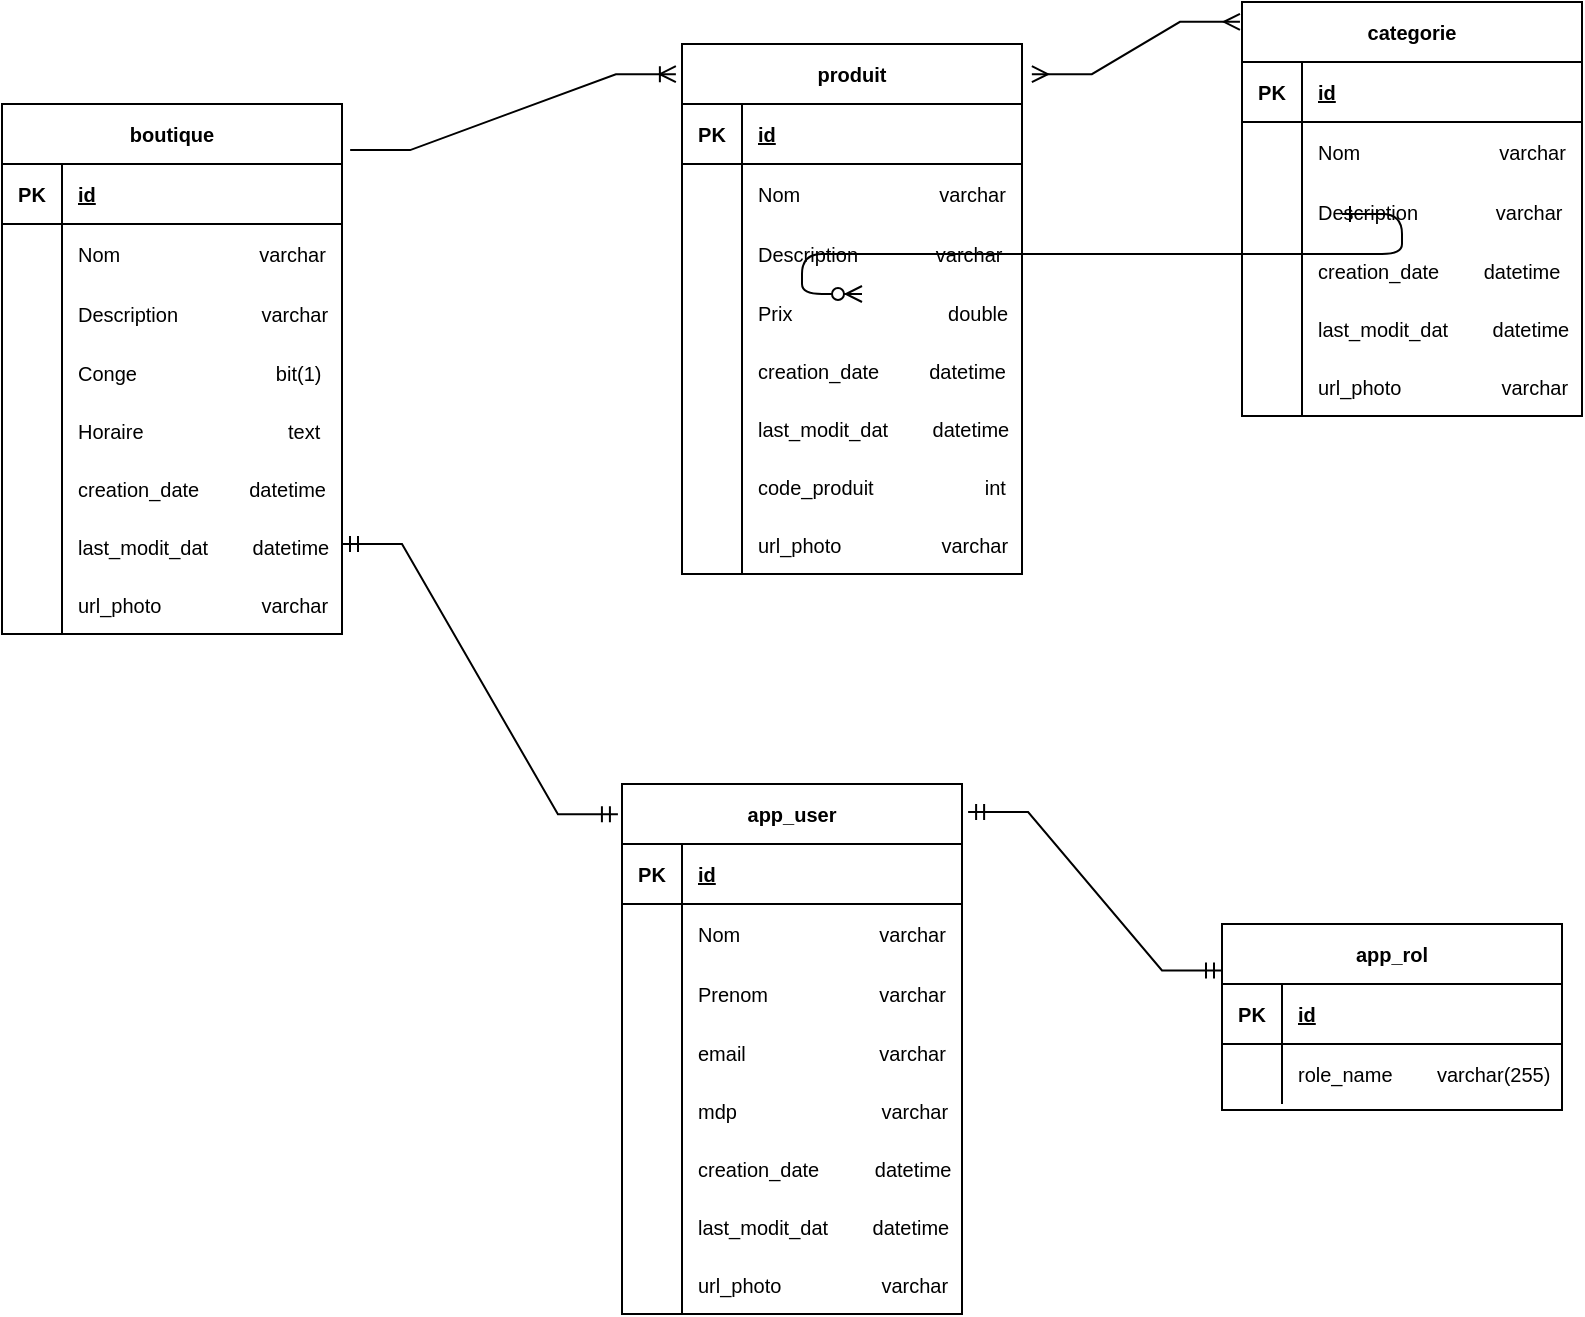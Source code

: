 <mxfile version="20.8.20" type="github">
  <diagram id="R2lEEEUBdFMjLlhIrx00" name="Page-1">
    <mxGraphModel dx="733" dy="408" grid="1" gridSize="10" guides="1" tooltips="1" connect="1" arrows="1" fold="1" page="1" pageScale="1" pageWidth="850" pageHeight="1100" math="0" shadow="0" extFonts="Permanent Marker^https://fonts.googleapis.com/css?family=Permanent+Marker">
      <root>
        <mxCell id="0" />
        <mxCell id="1" parent="0" />
        <mxCell id="C-vyLk0tnHw3VtMMgP7b-12" value="" style="edgeStyle=entityRelationEdgeStyle;endArrow=ERzeroToMany;startArrow=ERone;endFill=1;startFill=0;" parent="1" target="C-vyLk0tnHw3VtMMgP7b-17" edge="1">
          <mxGeometry width="100" height="100" relative="1" as="geometry">
            <mxPoint x="700" y="165" as="sourcePoint" />
            <mxPoint x="460" y="205" as="targetPoint" />
          </mxGeometry>
        </mxCell>
        <mxCell id="xOh4gRkhBfYzAbslTxhH-2" value="boutique" style="shape=table;startSize=30;container=1;collapsible=1;childLayout=tableLayout;fixedRows=1;rowLines=0;fontStyle=1;align=center;resizeLast=1;strokeWidth=1;fontSize=10;" vertex="1" parent="1">
          <mxGeometry x="30" y="110" width="170" height="265" as="geometry" />
        </mxCell>
        <mxCell id="xOh4gRkhBfYzAbslTxhH-3" value="" style="shape=tableRow;horizontal=0;startSize=0;swimlaneHead=0;swimlaneBody=0;fillColor=none;collapsible=0;dropTarget=0;points=[[0,0.5],[1,0.5]];portConstraint=eastwest;top=0;left=0;right=0;bottom=1;strokeWidth=1;fontSize=10;" vertex="1" parent="xOh4gRkhBfYzAbslTxhH-2">
          <mxGeometry y="30" width="170" height="30" as="geometry" />
        </mxCell>
        <mxCell id="xOh4gRkhBfYzAbslTxhH-4" value="PK" style="shape=partialRectangle;connectable=0;fillColor=none;top=0;left=0;bottom=0;right=0;fontStyle=1;overflow=hidden;strokeWidth=1;fontSize=10;" vertex="1" parent="xOh4gRkhBfYzAbslTxhH-3">
          <mxGeometry width="30" height="30" as="geometry">
            <mxRectangle width="30" height="30" as="alternateBounds" />
          </mxGeometry>
        </mxCell>
        <mxCell id="xOh4gRkhBfYzAbslTxhH-5" value="id" style="shape=partialRectangle;connectable=0;fillColor=none;top=0;left=0;bottom=0;right=0;align=left;spacingLeft=6;fontStyle=5;overflow=hidden;strokeWidth=1;fontSize=10;" vertex="1" parent="xOh4gRkhBfYzAbslTxhH-3">
          <mxGeometry x="30" width="140" height="30" as="geometry">
            <mxRectangle width="140" height="30" as="alternateBounds" />
          </mxGeometry>
        </mxCell>
        <mxCell id="xOh4gRkhBfYzAbslTxhH-6" value="" style="shape=tableRow;horizontal=0;startSize=0;swimlaneHead=0;swimlaneBody=0;fillColor=none;collapsible=0;dropTarget=0;points=[[0,0.5],[1,0.5]];portConstraint=eastwest;top=0;left=0;right=0;bottom=0;strokeWidth=1;fontSize=10;" vertex="1" parent="xOh4gRkhBfYzAbslTxhH-2">
          <mxGeometry y="60" width="170" height="30" as="geometry" />
        </mxCell>
        <mxCell id="xOh4gRkhBfYzAbslTxhH-7" value="" style="shape=partialRectangle;connectable=0;fillColor=none;top=0;left=0;bottom=0;right=0;editable=1;overflow=hidden;strokeWidth=1;fontSize=10;" vertex="1" parent="xOh4gRkhBfYzAbslTxhH-6">
          <mxGeometry width="30" height="30" as="geometry">
            <mxRectangle width="30" height="30" as="alternateBounds" />
          </mxGeometry>
        </mxCell>
        <mxCell id="xOh4gRkhBfYzAbslTxhH-8" value="Nom                         varchar" style="shape=partialRectangle;connectable=0;fillColor=none;top=0;left=0;bottom=0;right=0;align=left;spacingLeft=6;overflow=hidden;strokeWidth=1;fontSize=10;" vertex="1" parent="xOh4gRkhBfYzAbslTxhH-6">
          <mxGeometry x="30" width="140" height="30" as="geometry">
            <mxRectangle width="140" height="30" as="alternateBounds" />
          </mxGeometry>
        </mxCell>
        <mxCell id="xOh4gRkhBfYzAbslTxhH-9" value="" style="shape=tableRow;horizontal=0;startSize=0;swimlaneHead=0;swimlaneBody=0;fillColor=none;collapsible=0;dropTarget=0;points=[[0,0.5],[1,0.5]];portConstraint=eastwest;top=0;left=0;right=0;bottom=0;strokeWidth=1;fontSize=10;" vertex="1" parent="xOh4gRkhBfYzAbslTxhH-2">
          <mxGeometry y="90" width="170" height="30" as="geometry" />
        </mxCell>
        <mxCell id="xOh4gRkhBfYzAbslTxhH-10" value="" style="shape=partialRectangle;connectable=0;fillColor=none;top=0;left=0;bottom=0;right=0;editable=1;overflow=hidden;strokeWidth=1;fontSize=10;" vertex="1" parent="xOh4gRkhBfYzAbslTxhH-9">
          <mxGeometry width="30" height="30" as="geometry">
            <mxRectangle width="30" height="30" as="alternateBounds" />
          </mxGeometry>
        </mxCell>
        <mxCell id="xOh4gRkhBfYzAbslTxhH-11" value="Description               varchar" style="shape=partialRectangle;connectable=0;fillColor=none;top=0;left=0;bottom=0;right=0;align=left;spacingLeft=6;overflow=hidden;strokeWidth=1;fontSize=10;" vertex="1" parent="xOh4gRkhBfYzAbslTxhH-9">
          <mxGeometry x="30" width="140" height="30" as="geometry">
            <mxRectangle width="140" height="30" as="alternateBounds" />
          </mxGeometry>
        </mxCell>
        <mxCell id="xOh4gRkhBfYzAbslTxhH-12" value="" style="shape=tableRow;horizontal=0;startSize=0;swimlaneHead=0;swimlaneBody=0;fillColor=none;collapsible=0;dropTarget=0;points=[[0,0.5],[1,0.5]];portConstraint=eastwest;top=0;left=0;right=0;bottom=0;strokeWidth=1;fontSize=10;" vertex="1" parent="xOh4gRkhBfYzAbslTxhH-2">
          <mxGeometry y="120" width="170" height="29" as="geometry" />
        </mxCell>
        <mxCell id="xOh4gRkhBfYzAbslTxhH-13" value="" style="shape=partialRectangle;connectable=0;fillColor=none;top=0;left=0;bottom=0;right=0;editable=1;overflow=hidden;strokeWidth=1;fontSize=10;" vertex="1" parent="xOh4gRkhBfYzAbslTxhH-12">
          <mxGeometry width="30" height="29" as="geometry">
            <mxRectangle width="30" height="29" as="alternateBounds" />
          </mxGeometry>
        </mxCell>
        <mxCell id="xOh4gRkhBfYzAbslTxhH-14" value="Conge                         bit(1)" style="shape=partialRectangle;connectable=0;fillColor=none;top=0;left=0;bottom=0;right=0;align=left;spacingLeft=6;overflow=hidden;strokeWidth=1;fontSize=10;" vertex="1" parent="xOh4gRkhBfYzAbslTxhH-12">
          <mxGeometry x="30" width="140" height="29" as="geometry">
            <mxRectangle width="140" height="29" as="alternateBounds" />
          </mxGeometry>
        </mxCell>
        <mxCell id="xOh4gRkhBfYzAbslTxhH-15" value="" style="shape=tableRow;horizontal=0;startSize=0;swimlaneHead=0;swimlaneBody=0;fillColor=none;collapsible=0;dropTarget=0;points=[[0,0.5],[1,0.5]];portConstraint=eastwest;top=0;left=0;right=0;bottom=0;strokeWidth=1;fontSize=10;" vertex="1" parent="xOh4gRkhBfYzAbslTxhH-2">
          <mxGeometry y="149" width="170" height="29" as="geometry" />
        </mxCell>
        <mxCell id="xOh4gRkhBfYzAbslTxhH-16" value="" style="shape=partialRectangle;connectable=0;fillColor=none;top=0;left=0;bottom=0;right=0;editable=1;overflow=hidden;strokeWidth=1;fontSize=10;" vertex="1" parent="xOh4gRkhBfYzAbslTxhH-15">
          <mxGeometry width="30" height="29" as="geometry">
            <mxRectangle width="30" height="29" as="alternateBounds" />
          </mxGeometry>
        </mxCell>
        <mxCell id="xOh4gRkhBfYzAbslTxhH-17" value="Horaire                          text" style="shape=partialRectangle;connectable=0;fillColor=none;top=0;left=0;bottom=0;right=0;align=left;spacingLeft=6;overflow=hidden;strokeWidth=1;fontSize=10;" vertex="1" parent="xOh4gRkhBfYzAbslTxhH-15">
          <mxGeometry x="30" width="140" height="29" as="geometry">
            <mxRectangle width="140" height="29" as="alternateBounds" />
          </mxGeometry>
        </mxCell>
        <mxCell id="xOh4gRkhBfYzAbslTxhH-18" value="" style="shape=tableRow;horizontal=0;startSize=0;swimlaneHead=0;swimlaneBody=0;fillColor=none;collapsible=0;dropTarget=0;points=[[0,0.5],[1,0.5]];portConstraint=eastwest;top=0;left=0;right=0;bottom=0;strokeWidth=1;fontSize=10;" vertex="1" parent="xOh4gRkhBfYzAbslTxhH-2">
          <mxGeometry y="178" width="170" height="29" as="geometry" />
        </mxCell>
        <mxCell id="xOh4gRkhBfYzAbslTxhH-19" value="" style="shape=partialRectangle;connectable=0;fillColor=none;top=0;left=0;bottom=0;right=0;editable=1;overflow=hidden;strokeWidth=1;fontSize=10;" vertex="1" parent="xOh4gRkhBfYzAbslTxhH-18">
          <mxGeometry width="30" height="29" as="geometry">
            <mxRectangle width="30" height="29" as="alternateBounds" />
          </mxGeometry>
        </mxCell>
        <mxCell id="xOh4gRkhBfYzAbslTxhH-20" value="creation_date         datetime" style="shape=partialRectangle;connectable=0;fillColor=none;top=0;left=0;bottom=0;right=0;align=left;spacingLeft=6;overflow=hidden;strokeWidth=1;fontSize=10;" vertex="1" parent="xOh4gRkhBfYzAbslTxhH-18">
          <mxGeometry x="30" width="140" height="29" as="geometry">
            <mxRectangle width="140" height="29" as="alternateBounds" />
          </mxGeometry>
        </mxCell>
        <mxCell id="xOh4gRkhBfYzAbslTxhH-21" value="" style="shape=tableRow;horizontal=0;startSize=0;swimlaneHead=0;swimlaneBody=0;fillColor=none;collapsible=0;dropTarget=0;points=[[0,0.5],[1,0.5]];portConstraint=eastwest;top=0;left=0;right=0;bottom=0;strokeWidth=1;fontSize=10;" vertex="1" parent="xOh4gRkhBfYzAbslTxhH-2">
          <mxGeometry y="207" width="170" height="29" as="geometry" />
        </mxCell>
        <mxCell id="xOh4gRkhBfYzAbslTxhH-22" value="" style="shape=partialRectangle;connectable=0;fillColor=none;top=0;left=0;bottom=0;right=0;editable=1;overflow=hidden;strokeWidth=1;fontSize=10;" vertex="1" parent="xOh4gRkhBfYzAbslTxhH-21">
          <mxGeometry width="30" height="29" as="geometry">
            <mxRectangle width="30" height="29" as="alternateBounds" />
          </mxGeometry>
        </mxCell>
        <mxCell id="xOh4gRkhBfYzAbslTxhH-23" value="last_modit_dat        datetime" style="shape=partialRectangle;connectable=0;fillColor=none;top=0;left=0;bottom=0;right=0;align=left;spacingLeft=6;overflow=hidden;strokeWidth=1;fontSize=10;" vertex="1" parent="xOh4gRkhBfYzAbslTxhH-21">
          <mxGeometry x="30" width="140" height="29" as="geometry">
            <mxRectangle width="140" height="29" as="alternateBounds" />
          </mxGeometry>
        </mxCell>
        <mxCell id="xOh4gRkhBfYzAbslTxhH-115" value="" style="shape=tableRow;horizontal=0;startSize=0;swimlaneHead=0;swimlaneBody=0;fillColor=none;collapsible=0;dropTarget=0;points=[[0,0.5],[1,0.5]];portConstraint=eastwest;top=0;left=0;right=0;bottom=0;strokeWidth=1;fontSize=10;" vertex="1" parent="xOh4gRkhBfYzAbslTxhH-2">
          <mxGeometry y="236" width="170" height="29" as="geometry" />
        </mxCell>
        <mxCell id="xOh4gRkhBfYzAbslTxhH-116" value="" style="shape=partialRectangle;connectable=0;fillColor=none;top=0;left=0;bottom=0;right=0;editable=1;overflow=hidden;strokeWidth=1;fontSize=10;" vertex="1" parent="xOh4gRkhBfYzAbslTxhH-115">
          <mxGeometry width="30" height="29" as="geometry">
            <mxRectangle width="30" height="29" as="alternateBounds" />
          </mxGeometry>
        </mxCell>
        <mxCell id="xOh4gRkhBfYzAbslTxhH-117" value="url_photo                  varchar" style="shape=partialRectangle;connectable=0;fillColor=none;top=0;left=0;bottom=0;right=0;align=left;spacingLeft=6;overflow=hidden;strokeWidth=1;fontSize=10;" vertex="1" parent="xOh4gRkhBfYzAbslTxhH-115">
          <mxGeometry x="30" width="140" height="29" as="geometry">
            <mxRectangle width="140" height="29" as="alternateBounds" />
          </mxGeometry>
        </mxCell>
        <mxCell id="xOh4gRkhBfYzAbslTxhH-27" value="produit" style="shape=table;startSize=30;container=1;collapsible=1;childLayout=tableLayout;fixedRows=1;rowLines=0;fontStyle=1;align=center;resizeLast=1;strokeWidth=1;fontSize=10;" vertex="1" parent="1">
          <mxGeometry x="370" y="80" width="170" height="265" as="geometry" />
        </mxCell>
        <mxCell id="xOh4gRkhBfYzAbslTxhH-28" value="" style="shape=tableRow;horizontal=0;startSize=0;swimlaneHead=0;swimlaneBody=0;fillColor=none;collapsible=0;dropTarget=0;points=[[0,0.5],[1,0.5]];portConstraint=eastwest;top=0;left=0;right=0;bottom=1;strokeWidth=1;fontSize=10;" vertex="1" parent="xOh4gRkhBfYzAbslTxhH-27">
          <mxGeometry y="30" width="170" height="30" as="geometry" />
        </mxCell>
        <mxCell id="xOh4gRkhBfYzAbslTxhH-29" value="PK" style="shape=partialRectangle;connectable=0;fillColor=none;top=0;left=0;bottom=0;right=0;fontStyle=1;overflow=hidden;strokeWidth=1;fontSize=10;" vertex="1" parent="xOh4gRkhBfYzAbslTxhH-28">
          <mxGeometry width="30" height="30" as="geometry">
            <mxRectangle width="30" height="30" as="alternateBounds" />
          </mxGeometry>
        </mxCell>
        <mxCell id="xOh4gRkhBfYzAbslTxhH-30" value="id" style="shape=partialRectangle;connectable=0;fillColor=none;top=0;left=0;bottom=0;right=0;align=left;spacingLeft=6;fontStyle=5;overflow=hidden;strokeWidth=1;fontSize=10;" vertex="1" parent="xOh4gRkhBfYzAbslTxhH-28">
          <mxGeometry x="30" width="140" height="30" as="geometry">
            <mxRectangle width="140" height="30" as="alternateBounds" />
          </mxGeometry>
        </mxCell>
        <mxCell id="xOh4gRkhBfYzAbslTxhH-31" value="" style="shape=tableRow;horizontal=0;startSize=0;swimlaneHead=0;swimlaneBody=0;fillColor=none;collapsible=0;dropTarget=0;points=[[0,0.5],[1,0.5]];portConstraint=eastwest;top=0;left=0;right=0;bottom=0;strokeWidth=1;fontSize=10;" vertex="1" parent="xOh4gRkhBfYzAbslTxhH-27">
          <mxGeometry y="60" width="170" height="30" as="geometry" />
        </mxCell>
        <mxCell id="xOh4gRkhBfYzAbslTxhH-32" value="" style="shape=partialRectangle;connectable=0;fillColor=none;top=0;left=0;bottom=0;right=0;editable=1;overflow=hidden;strokeWidth=1;fontSize=10;" vertex="1" parent="xOh4gRkhBfYzAbslTxhH-31">
          <mxGeometry width="30" height="30" as="geometry">
            <mxRectangle width="30" height="30" as="alternateBounds" />
          </mxGeometry>
        </mxCell>
        <mxCell id="xOh4gRkhBfYzAbslTxhH-33" value="Nom                         varchar" style="shape=partialRectangle;connectable=0;fillColor=none;top=0;left=0;bottom=0;right=0;align=left;spacingLeft=6;overflow=hidden;strokeWidth=1;fontSize=10;" vertex="1" parent="xOh4gRkhBfYzAbslTxhH-31">
          <mxGeometry x="30" width="140" height="30" as="geometry">
            <mxRectangle width="140" height="30" as="alternateBounds" />
          </mxGeometry>
        </mxCell>
        <mxCell id="xOh4gRkhBfYzAbslTxhH-34" value="" style="shape=tableRow;horizontal=0;startSize=0;swimlaneHead=0;swimlaneBody=0;fillColor=none;collapsible=0;dropTarget=0;points=[[0,0.5],[1,0.5]];portConstraint=eastwest;top=0;left=0;right=0;bottom=0;strokeWidth=1;fontSize=10;" vertex="1" parent="xOh4gRkhBfYzAbslTxhH-27">
          <mxGeometry y="90" width="170" height="30" as="geometry" />
        </mxCell>
        <mxCell id="xOh4gRkhBfYzAbslTxhH-35" value="" style="shape=partialRectangle;connectable=0;fillColor=none;top=0;left=0;bottom=0;right=0;editable=1;overflow=hidden;strokeWidth=1;fontSize=10;" vertex="1" parent="xOh4gRkhBfYzAbslTxhH-34">
          <mxGeometry width="30" height="30" as="geometry">
            <mxRectangle width="30" height="30" as="alternateBounds" />
          </mxGeometry>
        </mxCell>
        <mxCell id="xOh4gRkhBfYzAbslTxhH-36" value="Description              varchar" style="shape=partialRectangle;connectable=0;fillColor=none;top=0;left=0;bottom=0;right=0;align=left;spacingLeft=6;overflow=hidden;strokeWidth=1;fontSize=10;" vertex="1" parent="xOh4gRkhBfYzAbslTxhH-34">
          <mxGeometry x="30" width="140" height="30" as="geometry">
            <mxRectangle width="140" height="30" as="alternateBounds" />
          </mxGeometry>
        </mxCell>
        <mxCell id="xOh4gRkhBfYzAbslTxhH-37" value="" style="shape=tableRow;horizontal=0;startSize=0;swimlaneHead=0;swimlaneBody=0;fillColor=none;collapsible=0;dropTarget=0;points=[[0,0.5],[1,0.5]];portConstraint=eastwest;top=0;left=0;right=0;bottom=0;strokeWidth=1;fontSize=10;" vertex="1" parent="xOh4gRkhBfYzAbslTxhH-27">
          <mxGeometry y="120" width="170" height="29" as="geometry" />
        </mxCell>
        <mxCell id="xOh4gRkhBfYzAbslTxhH-38" value="" style="shape=partialRectangle;connectable=0;fillColor=none;top=0;left=0;bottom=0;right=0;editable=1;overflow=hidden;strokeWidth=1;fontSize=10;" vertex="1" parent="xOh4gRkhBfYzAbslTxhH-37">
          <mxGeometry width="30" height="29" as="geometry">
            <mxRectangle width="30" height="29" as="alternateBounds" />
          </mxGeometry>
        </mxCell>
        <mxCell id="xOh4gRkhBfYzAbslTxhH-39" value="Prix                            double" style="shape=partialRectangle;connectable=0;fillColor=none;top=0;left=0;bottom=0;right=0;align=left;spacingLeft=6;overflow=hidden;strokeWidth=1;fontSize=10;" vertex="1" parent="xOh4gRkhBfYzAbslTxhH-37">
          <mxGeometry x="30" width="140" height="29" as="geometry">
            <mxRectangle width="140" height="29" as="alternateBounds" />
          </mxGeometry>
        </mxCell>
        <mxCell id="xOh4gRkhBfYzAbslTxhH-40" value="" style="shape=tableRow;horizontal=0;startSize=0;swimlaneHead=0;swimlaneBody=0;fillColor=none;collapsible=0;dropTarget=0;points=[[0,0.5],[1,0.5]];portConstraint=eastwest;top=0;left=0;right=0;bottom=0;strokeWidth=1;fontSize=10;" vertex="1" parent="xOh4gRkhBfYzAbslTxhH-27">
          <mxGeometry y="149" width="170" height="29" as="geometry" />
        </mxCell>
        <mxCell id="xOh4gRkhBfYzAbslTxhH-41" value="" style="shape=partialRectangle;connectable=0;fillColor=none;top=0;left=0;bottom=0;right=0;editable=1;overflow=hidden;strokeWidth=1;fontSize=10;" vertex="1" parent="xOh4gRkhBfYzAbslTxhH-40">
          <mxGeometry width="30" height="29" as="geometry">
            <mxRectangle width="30" height="29" as="alternateBounds" />
          </mxGeometry>
        </mxCell>
        <mxCell id="xOh4gRkhBfYzAbslTxhH-42" value="creation_date         datetime" style="shape=partialRectangle;connectable=0;fillColor=none;top=0;left=0;bottom=0;right=0;align=left;spacingLeft=6;overflow=hidden;strokeWidth=1;fontSize=10;" vertex="1" parent="xOh4gRkhBfYzAbslTxhH-40">
          <mxGeometry x="30" width="140" height="29" as="geometry">
            <mxRectangle width="140" height="29" as="alternateBounds" />
          </mxGeometry>
        </mxCell>
        <mxCell id="xOh4gRkhBfYzAbslTxhH-43" value="" style="shape=tableRow;horizontal=0;startSize=0;swimlaneHead=0;swimlaneBody=0;fillColor=none;collapsible=0;dropTarget=0;points=[[0,0.5],[1,0.5]];portConstraint=eastwest;top=0;left=0;right=0;bottom=0;strokeWidth=1;fontSize=10;" vertex="1" parent="xOh4gRkhBfYzAbslTxhH-27">
          <mxGeometry y="178" width="170" height="29" as="geometry" />
        </mxCell>
        <mxCell id="xOh4gRkhBfYzAbslTxhH-44" value="" style="shape=partialRectangle;connectable=0;fillColor=none;top=0;left=0;bottom=0;right=0;editable=1;overflow=hidden;strokeWidth=1;fontSize=10;" vertex="1" parent="xOh4gRkhBfYzAbslTxhH-43">
          <mxGeometry width="30" height="29" as="geometry">
            <mxRectangle width="30" height="29" as="alternateBounds" />
          </mxGeometry>
        </mxCell>
        <mxCell id="xOh4gRkhBfYzAbslTxhH-45" value="last_modit_dat        datetime" style="shape=partialRectangle;connectable=0;fillColor=none;top=0;left=0;bottom=0;right=0;align=left;spacingLeft=6;overflow=hidden;strokeWidth=1;fontSize=10;" vertex="1" parent="xOh4gRkhBfYzAbslTxhH-43">
          <mxGeometry x="30" width="140" height="29" as="geometry">
            <mxRectangle width="140" height="29" as="alternateBounds" />
          </mxGeometry>
        </mxCell>
        <mxCell id="xOh4gRkhBfYzAbslTxhH-46" value="" style="shape=tableRow;horizontal=0;startSize=0;swimlaneHead=0;swimlaneBody=0;fillColor=none;collapsible=0;dropTarget=0;points=[[0,0.5],[1,0.5]];portConstraint=eastwest;top=0;left=0;right=0;bottom=0;strokeWidth=1;fontSize=10;" vertex="1" parent="xOh4gRkhBfYzAbslTxhH-27">
          <mxGeometry y="207" width="170" height="29" as="geometry" />
        </mxCell>
        <mxCell id="xOh4gRkhBfYzAbslTxhH-47" value="" style="shape=partialRectangle;connectable=0;fillColor=none;top=0;left=0;bottom=0;right=0;editable=1;overflow=hidden;strokeWidth=1;fontSize=10;" vertex="1" parent="xOh4gRkhBfYzAbslTxhH-46">
          <mxGeometry width="30" height="29" as="geometry">
            <mxRectangle width="30" height="29" as="alternateBounds" />
          </mxGeometry>
        </mxCell>
        <mxCell id="xOh4gRkhBfYzAbslTxhH-48" value="code_produit                    int" style="shape=partialRectangle;connectable=0;fillColor=none;top=0;left=0;bottom=0;right=0;align=left;spacingLeft=6;overflow=hidden;strokeWidth=1;fontSize=10;" vertex="1" parent="xOh4gRkhBfYzAbslTxhH-46">
          <mxGeometry x="30" width="140" height="29" as="geometry">
            <mxRectangle width="140" height="29" as="alternateBounds" />
          </mxGeometry>
        </mxCell>
        <mxCell id="xOh4gRkhBfYzAbslTxhH-121" value="" style="shape=tableRow;horizontal=0;startSize=0;swimlaneHead=0;swimlaneBody=0;fillColor=none;collapsible=0;dropTarget=0;points=[[0,0.5],[1,0.5]];portConstraint=eastwest;top=0;left=0;right=0;bottom=0;strokeWidth=1;fontSize=10;" vertex="1" parent="xOh4gRkhBfYzAbslTxhH-27">
          <mxGeometry y="236" width="170" height="29" as="geometry" />
        </mxCell>
        <mxCell id="xOh4gRkhBfYzAbslTxhH-122" value="" style="shape=partialRectangle;connectable=0;fillColor=none;top=0;left=0;bottom=0;right=0;editable=1;overflow=hidden;strokeWidth=1;fontSize=10;" vertex="1" parent="xOh4gRkhBfYzAbslTxhH-121">
          <mxGeometry width="30" height="29" as="geometry">
            <mxRectangle width="30" height="29" as="alternateBounds" />
          </mxGeometry>
        </mxCell>
        <mxCell id="xOh4gRkhBfYzAbslTxhH-123" value="url_photo                  varchar" style="shape=partialRectangle;connectable=0;fillColor=none;top=0;left=0;bottom=0;right=0;align=left;spacingLeft=6;overflow=hidden;strokeWidth=1;fontSize=10;" vertex="1" parent="xOh4gRkhBfYzAbslTxhH-121">
          <mxGeometry x="30" width="140" height="29" as="geometry">
            <mxRectangle width="140" height="29" as="alternateBounds" />
          </mxGeometry>
        </mxCell>
        <mxCell id="xOh4gRkhBfYzAbslTxhH-49" value="categorie" style="shape=table;startSize=30;container=1;collapsible=1;childLayout=tableLayout;fixedRows=1;rowLines=0;fontStyle=1;align=center;resizeLast=1;strokeWidth=1;fontSize=10;" vertex="1" parent="1">
          <mxGeometry x="650" y="59" width="170" height="207" as="geometry" />
        </mxCell>
        <mxCell id="xOh4gRkhBfYzAbslTxhH-50" value="" style="shape=tableRow;horizontal=0;startSize=0;swimlaneHead=0;swimlaneBody=0;fillColor=none;collapsible=0;dropTarget=0;points=[[0,0.5],[1,0.5]];portConstraint=eastwest;top=0;left=0;right=0;bottom=1;strokeWidth=1;fontSize=10;" vertex="1" parent="xOh4gRkhBfYzAbslTxhH-49">
          <mxGeometry y="30" width="170" height="30" as="geometry" />
        </mxCell>
        <mxCell id="xOh4gRkhBfYzAbslTxhH-51" value="PK" style="shape=partialRectangle;connectable=0;fillColor=none;top=0;left=0;bottom=0;right=0;fontStyle=1;overflow=hidden;strokeWidth=1;fontSize=10;" vertex="1" parent="xOh4gRkhBfYzAbslTxhH-50">
          <mxGeometry width="30" height="30" as="geometry">
            <mxRectangle width="30" height="30" as="alternateBounds" />
          </mxGeometry>
        </mxCell>
        <mxCell id="xOh4gRkhBfYzAbslTxhH-52" value="id" style="shape=partialRectangle;connectable=0;fillColor=none;top=0;left=0;bottom=0;right=0;align=left;spacingLeft=6;fontStyle=5;overflow=hidden;strokeWidth=1;fontSize=10;" vertex="1" parent="xOh4gRkhBfYzAbslTxhH-50">
          <mxGeometry x="30" width="140" height="30" as="geometry">
            <mxRectangle width="140" height="30" as="alternateBounds" />
          </mxGeometry>
        </mxCell>
        <mxCell id="xOh4gRkhBfYzAbslTxhH-53" value="" style="shape=tableRow;horizontal=0;startSize=0;swimlaneHead=0;swimlaneBody=0;fillColor=none;collapsible=0;dropTarget=0;points=[[0,0.5],[1,0.5]];portConstraint=eastwest;top=0;left=0;right=0;bottom=0;strokeWidth=1;fontSize=10;" vertex="1" parent="xOh4gRkhBfYzAbslTxhH-49">
          <mxGeometry y="60" width="170" height="30" as="geometry" />
        </mxCell>
        <mxCell id="xOh4gRkhBfYzAbslTxhH-54" value="" style="shape=partialRectangle;connectable=0;fillColor=none;top=0;left=0;bottom=0;right=0;editable=1;overflow=hidden;strokeWidth=1;fontSize=10;" vertex="1" parent="xOh4gRkhBfYzAbslTxhH-53">
          <mxGeometry width="30" height="30" as="geometry">
            <mxRectangle width="30" height="30" as="alternateBounds" />
          </mxGeometry>
        </mxCell>
        <mxCell id="xOh4gRkhBfYzAbslTxhH-55" value="Nom                         varchar" style="shape=partialRectangle;connectable=0;fillColor=none;top=0;left=0;bottom=0;right=0;align=left;spacingLeft=6;overflow=hidden;fontSize=10;strokeWidth=1;" vertex="1" parent="xOh4gRkhBfYzAbslTxhH-53">
          <mxGeometry x="30" width="140" height="30" as="geometry">
            <mxRectangle width="140" height="30" as="alternateBounds" />
          </mxGeometry>
        </mxCell>
        <mxCell id="xOh4gRkhBfYzAbslTxhH-56" value="" style="shape=tableRow;horizontal=0;startSize=0;swimlaneHead=0;swimlaneBody=0;fillColor=none;collapsible=0;dropTarget=0;points=[[0,0.5],[1,0.5]];portConstraint=eastwest;top=0;left=0;right=0;bottom=0;strokeWidth=1;fontSize=10;" vertex="1" parent="xOh4gRkhBfYzAbslTxhH-49">
          <mxGeometry y="90" width="170" height="30" as="geometry" />
        </mxCell>
        <mxCell id="xOh4gRkhBfYzAbslTxhH-57" value="" style="shape=partialRectangle;connectable=0;fillColor=none;top=0;left=0;bottom=0;right=0;editable=1;overflow=hidden;strokeWidth=1;fontSize=10;" vertex="1" parent="xOh4gRkhBfYzAbslTxhH-56">
          <mxGeometry width="30" height="30" as="geometry">
            <mxRectangle width="30" height="30" as="alternateBounds" />
          </mxGeometry>
        </mxCell>
        <mxCell id="xOh4gRkhBfYzAbslTxhH-58" value="Description              varchar" style="shape=partialRectangle;connectable=0;fillColor=none;top=0;left=0;bottom=0;right=0;align=left;spacingLeft=6;overflow=hidden;strokeWidth=1;fontSize=10;" vertex="1" parent="xOh4gRkhBfYzAbslTxhH-56">
          <mxGeometry x="30" width="140" height="30" as="geometry">
            <mxRectangle width="140" height="30" as="alternateBounds" />
          </mxGeometry>
        </mxCell>
        <mxCell id="xOh4gRkhBfYzAbslTxhH-65" value="" style="shape=tableRow;horizontal=0;startSize=0;swimlaneHead=0;swimlaneBody=0;fillColor=none;collapsible=0;dropTarget=0;points=[[0,0.5],[1,0.5]];portConstraint=eastwest;top=0;left=0;right=0;bottom=0;strokeWidth=1;fontSize=10;" vertex="1" parent="xOh4gRkhBfYzAbslTxhH-49">
          <mxGeometry y="120" width="170" height="29" as="geometry" />
        </mxCell>
        <mxCell id="xOh4gRkhBfYzAbslTxhH-66" value="" style="shape=partialRectangle;connectable=0;fillColor=none;top=0;left=0;bottom=0;right=0;editable=1;overflow=hidden;strokeWidth=1;fontSize=10;" vertex="1" parent="xOh4gRkhBfYzAbslTxhH-65">
          <mxGeometry width="30" height="29" as="geometry">
            <mxRectangle width="30" height="29" as="alternateBounds" />
          </mxGeometry>
        </mxCell>
        <mxCell id="xOh4gRkhBfYzAbslTxhH-67" value="creation_date        datetime" style="shape=partialRectangle;connectable=0;fillColor=none;top=0;left=0;bottom=0;right=0;align=left;spacingLeft=6;overflow=hidden;strokeWidth=1;fontSize=10;" vertex="1" parent="xOh4gRkhBfYzAbslTxhH-65">
          <mxGeometry x="30" width="140" height="29" as="geometry">
            <mxRectangle width="140" height="29" as="alternateBounds" />
          </mxGeometry>
        </mxCell>
        <mxCell id="xOh4gRkhBfYzAbslTxhH-68" value="" style="shape=tableRow;horizontal=0;startSize=0;swimlaneHead=0;swimlaneBody=0;fillColor=none;collapsible=0;dropTarget=0;points=[[0,0.5],[1,0.5]];portConstraint=eastwest;top=0;left=0;right=0;bottom=0;strokeWidth=1;fontSize=10;" vertex="1" parent="xOh4gRkhBfYzAbslTxhH-49">
          <mxGeometry y="149" width="170" height="29" as="geometry" />
        </mxCell>
        <mxCell id="xOh4gRkhBfYzAbslTxhH-69" value="" style="shape=partialRectangle;connectable=0;fillColor=none;top=0;left=0;bottom=0;right=0;editable=1;overflow=hidden;strokeWidth=1;fontSize=10;" vertex="1" parent="xOh4gRkhBfYzAbslTxhH-68">
          <mxGeometry width="30" height="29" as="geometry">
            <mxRectangle width="30" height="29" as="alternateBounds" />
          </mxGeometry>
        </mxCell>
        <mxCell id="xOh4gRkhBfYzAbslTxhH-70" value="last_modit_dat        datetime" style="shape=partialRectangle;connectable=0;fillColor=none;top=0;left=0;bottom=0;right=0;align=left;spacingLeft=6;overflow=hidden;strokeWidth=1;fontSize=10;" vertex="1" parent="xOh4gRkhBfYzAbslTxhH-68">
          <mxGeometry x="30" width="140" height="29" as="geometry">
            <mxRectangle width="140" height="29" as="alternateBounds" />
          </mxGeometry>
        </mxCell>
        <mxCell id="xOh4gRkhBfYzAbslTxhH-124" value="" style="shape=tableRow;horizontal=0;startSize=0;swimlaneHead=0;swimlaneBody=0;fillColor=none;collapsible=0;dropTarget=0;points=[[0,0.5],[1,0.5]];portConstraint=eastwest;top=0;left=0;right=0;bottom=0;strokeWidth=1;fontSize=10;" vertex="1" parent="xOh4gRkhBfYzAbslTxhH-49">
          <mxGeometry y="178" width="170" height="29" as="geometry" />
        </mxCell>
        <mxCell id="xOh4gRkhBfYzAbslTxhH-125" value="" style="shape=partialRectangle;connectable=0;fillColor=none;top=0;left=0;bottom=0;right=0;editable=1;overflow=hidden;strokeWidth=1;fontSize=10;" vertex="1" parent="xOh4gRkhBfYzAbslTxhH-124">
          <mxGeometry width="30" height="29" as="geometry">
            <mxRectangle width="30" height="29" as="alternateBounds" />
          </mxGeometry>
        </mxCell>
        <mxCell id="xOh4gRkhBfYzAbslTxhH-126" value="url_photo                  varchar" style="shape=partialRectangle;connectable=0;fillColor=none;top=0;left=0;bottom=0;right=0;align=left;spacingLeft=6;overflow=hidden;strokeWidth=1;fontSize=10;" vertex="1" parent="xOh4gRkhBfYzAbslTxhH-124">
          <mxGeometry x="30" width="140" height="29" as="geometry">
            <mxRectangle width="140" height="29" as="alternateBounds" />
          </mxGeometry>
        </mxCell>
        <mxCell id="xOh4gRkhBfYzAbslTxhH-71" value="app_user" style="shape=table;startSize=30;container=1;collapsible=1;childLayout=tableLayout;fixedRows=1;rowLines=0;fontStyle=1;align=center;resizeLast=1;strokeWidth=1;fontSize=10;" vertex="1" parent="1">
          <mxGeometry x="340" y="450" width="170" height="265" as="geometry" />
        </mxCell>
        <mxCell id="xOh4gRkhBfYzAbslTxhH-72" value="" style="shape=tableRow;horizontal=0;startSize=0;swimlaneHead=0;swimlaneBody=0;fillColor=none;collapsible=0;dropTarget=0;points=[[0,0.5],[1,0.5]];portConstraint=eastwest;top=0;left=0;right=0;bottom=1;strokeWidth=1;fontSize=10;" vertex="1" parent="xOh4gRkhBfYzAbslTxhH-71">
          <mxGeometry y="30" width="170" height="30" as="geometry" />
        </mxCell>
        <mxCell id="xOh4gRkhBfYzAbslTxhH-73" value="PK" style="shape=partialRectangle;connectable=0;fillColor=none;top=0;left=0;bottom=0;right=0;fontStyle=1;overflow=hidden;strokeWidth=1;fontSize=10;" vertex="1" parent="xOh4gRkhBfYzAbslTxhH-72">
          <mxGeometry width="30" height="30" as="geometry">
            <mxRectangle width="30" height="30" as="alternateBounds" />
          </mxGeometry>
        </mxCell>
        <mxCell id="xOh4gRkhBfYzAbslTxhH-74" value="id" style="shape=partialRectangle;connectable=0;fillColor=none;top=0;left=0;bottom=0;right=0;align=left;spacingLeft=6;fontStyle=5;overflow=hidden;strokeWidth=1;fontSize=10;" vertex="1" parent="xOh4gRkhBfYzAbslTxhH-72">
          <mxGeometry x="30" width="140" height="30" as="geometry">
            <mxRectangle width="140" height="30" as="alternateBounds" />
          </mxGeometry>
        </mxCell>
        <mxCell id="xOh4gRkhBfYzAbslTxhH-75" value="" style="shape=tableRow;horizontal=0;startSize=0;swimlaneHead=0;swimlaneBody=0;fillColor=none;collapsible=0;dropTarget=0;points=[[0,0.5],[1,0.5]];portConstraint=eastwest;top=0;left=0;right=0;bottom=0;strokeWidth=1;fontSize=10;" vertex="1" parent="xOh4gRkhBfYzAbslTxhH-71">
          <mxGeometry y="60" width="170" height="30" as="geometry" />
        </mxCell>
        <mxCell id="xOh4gRkhBfYzAbslTxhH-76" value="" style="shape=partialRectangle;connectable=0;fillColor=none;top=0;left=0;bottom=0;right=0;editable=1;overflow=hidden;strokeWidth=1;fontSize=10;" vertex="1" parent="xOh4gRkhBfYzAbslTxhH-75">
          <mxGeometry width="30" height="30" as="geometry">
            <mxRectangle width="30" height="30" as="alternateBounds" />
          </mxGeometry>
        </mxCell>
        <mxCell id="xOh4gRkhBfYzAbslTxhH-77" value="Nom                         varchar" style="shape=partialRectangle;connectable=0;fillColor=none;top=0;left=0;bottom=0;right=0;align=left;spacingLeft=6;overflow=hidden;strokeWidth=1;fontSize=10;" vertex="1" parent="xOh4gRkhBfYzAbslTxhH-75">
          <mxGeometry x="30" width="140" height="30" as="geometry">
            <mxRectangle width="140" height="30" as="alternateBounds" />
          </mxGeometry>
        </mxCell>
        <mxCell id="xOh4gRkhBfYzAbslTxhH-78" value="" style="shape=tableRow;horizontal=0;startSize=0;swimlaneHead=0;swimlaneBody=0;fillColor=none;collapsible=0;dropTarget=0;points=[[0,0.5],[1,0.5]];portConstraint=eastwest;top=0;left=0;right=0;bottom=0;strokeWidth=1;fontSize=10;" vertex="1" parent="xOh4gRkhBfYzAbslTxhH-71">
          <mxGeometry y="90" width="170" height="30" as="geometry" />
        </mxCell>
        <mxCell id="xOh4gRkhBfYzAbslTxhH-79" value="" style="shape=partialRectangle;connectable=0;fillColor=none;top=0;left=0;bottom=0;right=0;editable=1;overflow=hidden;strokeWidth=1;fontSize=10;" vertex="1" parent="xOh4gRkhBfYzAbslTxhH-78">
          <mxGeometry width="30" height="30" as="geometry">
            <mxRectangle width="30" height="30" as="alternateBounds" />
          </mxGeometry>
        </mxCell>
        <mxCell id="xOh4gRkhBfYzAbslTxhH-80" value="Prenom                    varchar" style="shape=partialRectangle;connectable=0;fillColor=none;top=0;left=0;bottom=0;right=0;align=left;spacingLeft=6;overflow=hidden;strokeWidth=1;fontSize=10;" vertex="1" parent="xOh4gRkhBfYzAbslTxhH-78">
          <mxGeometry x="30" width="140" height="30" as="geometry">
            <mxRectangle width="140" height="30" as="alternateBounds" />
          </mxGeometry>
        </mxCell>
        <mxCell id="xOh4gRkhBfYzAbslTxhH-81" value="" style="shape=tableRow;horizontal=0;startSize=0;swimlaneHead=0;swimlaneBody=0;fillColor=none;collapsible=0;dropTarget=0;points=[[0,0.5],[1,0.5]];portConstraint=eastwest;top=0;left=0;right=0;bottom=0;strokeWidth=1;fontSize=10;" vertex="1" parent="xOh4gRkhBfYzAbslTxhH-71">
          <mxGeometry y="120" width="170" height="29" as="geometry" />
        </mxCell>
        <mxCell id="xOh4gRkhBfYzAbslTxhH-82" value="" style="shape=partialRectangle;connectable=0;fillColor=none;top=0;left=0;bottom=0;right=0;editable=1;overflow=hidden;strokeWidth=1;fontSize=10;" vertex="1" parent="xOh4gRkhBfYzAbslTxhH-81">
          <mxGeometry width="30" height="29" as="geometry">
            <mxRectangle width="30" height="29" as="alternateBounds" />
          </mxGeometry>
        </mxCell>
        <mxCell id="xOh4gRkhBfYzAbslTxhH-83" value="email                        varchar" style="shape=partialRectangle;connectable=0;fillColor=none;top=0;left=0;bottom=0;right=0;align=left;spacingLeft=6;overflow=hidden;strokeWidth=1;fontSize=10;" vertex="1" parent="xOh4gRkhBfYzAbslTxhH-81">
          <mxGeometry x="30" width="140" height="29" as="geometry">
            <mxRectangle width="140" height="29" as="alternateBounds" />
          </mxGeometry>
        </mxCell>
        <mxCell id="xOh4gRkhBfYzAbslTxhH-84" value="" style="shape=tableRow;horizontal=0;startSize=0;swimlaneHead=0;swimlaneBody=0;fillColor=none;collapsible=0;dropTarget=0;points=[[0,0.5],[1,0.5]];portConstraint=eastwest;top=0;left=0;right=0;bottom=0;strokeWidth=1;fontSize=10;" vertex="1" parent="xOh4gRkhBfYzAbslTxhH-71">
          <mxGeometry y="149" width="170" height="29" as="geometry" />
        </mxCell>
        <mxCell id="xOh4gRkhBfYzAbslTxhH-85" value="" style="shape=partialRectangle;connectable=0;fillColor=none;top=0;left=0;bottom=0;right=0;editable=1;overflow=hidden;strokeWidth=1;fontSize=10;" vertex="1" parent="xOh4gRkhBfYzAbslTxhH-84">
          <mxGeometry width="30" height="29" as="geometry">
            <mxRectangle width="30" height="29" as="alternateBounds" />
          </mxGeometry>
        </mxCell>
        <mxCell id="xOh4gRkhBfYzAbslTxhH-86" value="mdp                          varchar" style="shape=partialRectangle;connectable=0;fillColor=none;top=0;left=0;bottom=0;right=0;align=left;spacingLeft=6;overflow=hidden;strokeWidth=1;fontSize=10;" vertex="1" parent="xOh4gRkhBfYzAbslTxhH-84">
          <mxGeometry x="30" width="140" height="29" as="geometry">
            <mxRectangle width="140" height="29" as="alternateBounds" />
          </mxGeometry>
        </mxCell>
        <mxCell id="xOh4gRkhBfYzAbslTxhH-87" value="" style="shape=tableRow;horizontal=0;startSize=0;swimlaneHead=0;swimlaneBody=0;fillColor=none;collapsible=0;dropTarget=0;points=[[0,0.5],[1,0.5]];portConstraint=eastwest;top=0;left=0;right=0;bottom=0;strokeWidth=1;fontSize=10;" vertex="1" parent="xOh4gRkhBfYzAbslTxhH-71">
          <mxGeometry y="178" width="170" height="29" as="geometry" />
        </mxCell>
        <mxCell id="xOh4gRkhBfYzAbslTxhH-88" value="" style="shape=partialRectangle;connectable=0;fillColor=none;top=0;left=0;bottom=0;right=0;editable=1;overflow=hidden;strokeWidth=1;fontSize=10;" vertex="1" parent="xOh4gRkhBfYzAbslTxhH-87">
          <mxGeometry width="30" height="29" as="geometry">
            <mxRectangle width="30" height="29" as="alternateBounds" />
          </mxGeometry>
        </mxCell>
        <mxCell id="xOh4gRkhBfYzAbslTxhH-89" value="creation_date          datetime" style="shape=partialRectangle;connectable=0;fillColor=none;top=0;left=0;bottom=0;right=0;align=left;spacingLeft=6;overflow=hidden;strokeWidth=1;fontSize=10;" vertex="1" parent="xOh4gRkhBfYzAbslTxhH-87">
          <mxGeometry x="30" width="140" height="29" as="geometry">
            <mxRectangle width="140" height="29" as="alternateBounds" />
          </mxGeometry>
        </mxCell>
        <mxCell id="xOh4gRkhBfYzAbslTxhH-90" value="" style="shape=tableRow;horizontal=0;startSize=0;swimlaneHead=0;swimlaneBody=0;fillColor=none;collapsible=0;dropTarget=0;points=[[0,0.5],[1,0.5]];portConstraint=eastwest;top=0;left=0;right=0;bottom=0;strokeWidth=1;fontSize=10;" vertex="1" parent="xOh4gRkhBfYzAbslTxhH-71">
          <mxGeometry y="207" width="170" height="29" as="geometry" />
        </mxCell>
        <mxCell id="xOh4gRkhBfYzAbslTxhH-91" value="" style="shape=partialRectangle;connectable=0;fillColor=none;top=0;left=0;bottom=0;right=0;editable=1;overflow=hidden;strokeWidth=1;fontSize=10;" vertex="1" parent="xOh4gRkhBfYzAbslTxhH-90">
          <mxGeometry width="30" height="29" as="geometry">
            <mxRectangle width="30" height="29" as="alternateBounds" />
          </mxGeometry>
        </mxCell>
        <mxCell id="xOh4gRkhBfYzAbslTxhH-92" value="last_modit_dat        datetime" style="shape=partialRectangle;connectable=0;fillColor=none;top=0;left=0;bottom=0;right=0;align=left;spacingLeft=6;overflow=hidden;strokeWidth=1;fontSize=10;" vertex="1" parent="xOh4gRkhBfYzAbslTxhH-90">
          <mxGeometry x="30" width="140" height="29" as="geometry">
            <mxRectangle width="140" height="29" as="alternateBounds" />
          </mxGeometry>
        </mxCell>
        <mxCell id="xOh4gRkhBfYzAbslTxhH-143" value="" style="shape=tableRow;horizontal=0;startSize=0;swimlaneHead=0;swimlaneBody=0;fillColor=none;collapsible=0;dropTarget=0;points=[[0,0.5],[1,0.5]];portConstraint=eastwest;top=0;left=0;right=0;bottom=0;strokeWidth=1;fontSize=10;" vertex="1" parent="xOh4gRkhBfYzAbslTxhH-71">
          <mxGeometry y="236" width="170" height="29" as="geometry" />
        </mxCell>
        <mxCell id="xOh4gRkhBfYzAbslTxhH-144" value="" style="shape=partialRectangle;connectable=0;fillColor=none;top=0;left=0;bottom=0;right=0;editable=1;overflow=hidden;strokeWidth=1;fontSize=10;" vertex="1" parent="xOh4gRkhBfYzAbslTxhH-143">
          <mxGeometry width="30" height="29" as="geometry">
            <mxRectangle width="30" height="29" as="alternateBounds" />
          </mxGeometry>
        </mxCell>
        <mxCell id="xOh4gRkhBfYzAbslTxhH-145" value="url_photo                  varchar" style="shape=partialRectangle;connectable=0;fillColor=none;top=0;left=0;bottom=0;right=0;align=left;spacingLeft=6;overflow=hidden;strokeWidth=1;fontSize=10;" vertex="1" parent="xOh4gRkhBfYzAbslTxhH-143">
          <mxGeometry x="30" width="140" height="29" as="geometry">
            <mxRectangle width="140" height="29" as="alternateBounds" />
          </mxGeometry>
        </mxCell>
        <mxCell id="xOh4gRkhBfYzAbslTxhH-93" value="app_rol" style="shape=table;startSize=30;container=1;collapsible=1;childLayout=tableLayout;fixedRows=1;rowLines=0;fontStyle=1;align=center;resizeLast=1;fontSize=10;" vertex="1" parent="1">
          <mxGeometry x="640" y="520" width="170" height="93" as="geometry" />
        </mxCell>
        <mxCell id="xOh4gRkhBfYzAbslTxhH-94" value="" style="shape=tableRow;horizontal=0;startSize=0;swimlaneHead=0;swimlaneBody=0;fillColor=none;collapsible=0;dropTarget=0;points=[[0,0.5],[1,0.5]];portConstraint=eastwest;top=0;left=0;right=0;bottom=1;strokeWidth=1;fontSize=10;" vertex="1" parent="xOh4gRkhBfYzAbslTxhH-93">
          <mxGeometry y="30" width="170" height="30" as="geometry" />
        </mxCell>
        <mxCell id="xOh4gRkhBfYzAbslTxhH-95" value="PK" style="shape=partialRectangle;connectable=0;fillColor=none;top=0;left=0;bottom=0;right=0;fontStyle=1;overflow=hidden;strokeWidth=1;fontSize=10;" vertex="1" parent="xOh4gRkhBfYzAbslTxhH-94">
          <mxGeometry width="30" height="30" as="geometry">
            <mxRectangle width="30" height="30" as="alternateBounds" />
          </mxGeometry>
        </mxCell>
        <mxCell id="xOh4gRkhBfYzAbslTxhH-96" value="id" style="shape=partialRectangle;connectable=0;fillColor=none;top=0;left=0;bottom=0;right=0;align=left;spacingLeft=6;fontStyle=5;overflow=hidden;strokeWidth=1;fontSize=10;" vertex="1" parent="xOh4gRkhBfYzAbslTxhH-94">
          <mxGeometry x="30" width="140" height="30" as="geometry">
            <mxRectangle width="140" height="30" as="alternateBounds" />
          </mxGeometry>
        </mxCell>
        <mxCell id="xOh4gRkhBfYzAbslTxhH-97" value="" style="shape=tableRow;horizontal=0;startSize=0;swimlaneHead=0;swimlaneBody=0;fillColor=none;collapsible=0;dropTarget=0;points=[[0,0.5],[1,0.5]];portConstraint=eastwest;top=0;left=0;right=0;bottom=0;strokeWidth=1;fontSize=10;" vertex="1" parent="xOh4gRkhBfYzAbslTxhH-93">
          <mxGeometry y="60" width="170" height="30" as="geometry" />
        </mxCell>
        <mxCell id="xOh4gRkhBfYzAbslTxhH-98" value="" style="shape=partialRectangle;connectable=0;fillColor=none;top=0;left=0;bottom=0;right=0;editable=1;overflow=hidden;strokeWidth=1;fontSize=10;" vertex="1" parent="xOh4gRkhBfYzAbslTxhH-97">
          <mxGeometry width="30" height="30" as="geometry">
            <mxRectangle width="30" height="30" as="alternateBounds" />
          </mxGeometry>
        </mxCell>
        <mxCell id="xOh4gRkhBfYzAbslTxhH-99" value="role_name        varchar(255)" style="shape=partialRectangle;connectable=0;fillColor=none;top=0;left=0;bottom=0;right=0;align=left;spacingLeft=6;overflow=hidden;strokeWidth=1;fontSize=10;" vertex="1" parent="xOh4gRkhBfYzAbslTxhH-97">
          <mxGeometry x="30" width="140" height="30" as="geometry">
            <mxRectangle width="140" height="30" as="alternateBounds" />
          </mxGeometry>
        </mxCell>
        <mxCell id="xOh4gRkhBfYzAbslTxhH-149" value="" style="edgeStyle=entityRelationEdgeStyle;fontSize=12;html=1;endArrow=ERoneToMany;rounded=0;entryX=-0.018;entryY=0.057;entryDx=0;entryDy=0;entryPerimeter=0;exitX=1.024;exitY=0.087;exitDx=0;exitDy=0;exitPerimeter=0;" edge="1" parent="1" source="xOh4gRkhBfYzAbslTxhH-2" target="xOh4gRkhBfYzAbslTxhH-27">
          <mxGeometry width="100" height="100" relative="1" as="geometry">
            <mxPoint x="210" y="140" as="sourcePoint" />
            <mxPoint x="320" y="110" as="targetPoint" />
          </mxGeometry>
        </mxCell>
        <mxCell id="xOh4gRkhBfYzAbslTxhH-150" value="" style="edgeStyle=entityRelationEdgeStyle;fontSize=12;html=1;endArrow=ERmany;startArrow=ERmany;rounded=0;exitX=1.029;exitY=0.057;exitDx=0;exitDy=0;exitPerimeter=0;entryX=-0.006;entryY=0.048;entryDx=0;entryDy=0;entryPerimeter=0;" edge="1" parent="1" source="xOh4gRkhBfYzAbslTxhH-27" target="xOh4gRkhBfYzAbslTxhH-49">
          <mxGeometry width="100" height="100" relative="1" as="geometry">
            <mxPoint x="540" y="170" as="sourcePoint" />
            <mxPoint x="640" y="70" as="targetPoint" />
          </mxGeometry>
        </mxCell>
        <mxCell id="xOh4gRkhBfYzAbslTxhH-152" value="" style="edgeStyle=entityRelationEdgeStyle;fontSize=12;html=1;endArrow=ERmandOne;startArrow=ERmandOne;rounded=0;entryX=-0.012;entryY=0.057;entryDx=0;entryDy=0;entryPerimeter=0;" edge="1" parent="1" target="xOh4gRkhBfYzAbslTxhH-71">
          <mxGeometry width="100" height="100" relative="1" as="geometry">
            <mxPoint x="200" y="330" as="sourcePoint" />
            <mxPoint x="300" y="230" as="targetPoint" />
          </mxGeometry>
        </mxCell>
        <mxCell id="xOh4gRkhBfYzAbslTxhH-153" value="" style="edgeStyle=entityRelationEdgeStyle;fontSize=12;html=1;endArrow=ERmandOne;startArrow=ERmandOne;rounded=0;entryX=0;entryY=0.25;entryDx=0;entryDy=0;exitX=1.018;exitY=0.053;exitDx=0;exitDy=0;exitPerimeter=0;" edge="1" parent="1" source="xOh4gRkhBfYzAbslTxhH-71" target="xOh4gRkhBfYzAbslTxhH-93">
          <mxGeometry width="100" height="100" relative="1" as="geometry">
            <mxPoint x="330" y="420" as="sourcePoint" />
            <mxPoint x="430" y="320" as="targetPoint" />
          </mxGeometry>
        </mxCell>
      </root>
    </mxGraphModel>
  </diagram>
</mxfile>
